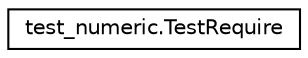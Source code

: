 digraph "Graphical Class Hierarchy"
{
 // LATEX_PDF_SIZE
  edge [fontname="Helvetica",fontsize="10",labelfontname="Helvetica",labelfontsize="10"];
  node [fontname="Helvetica",fontsize="10",shape=record];
  rankdir="LR";
  Node0 [label="test_numeric.TestRequire",height=0.2,width=0.4,color="black", fillcolor="white", style="filled",URL="$classtest__numeric_1_1TestRequire.html",tooltip=" "];
}
